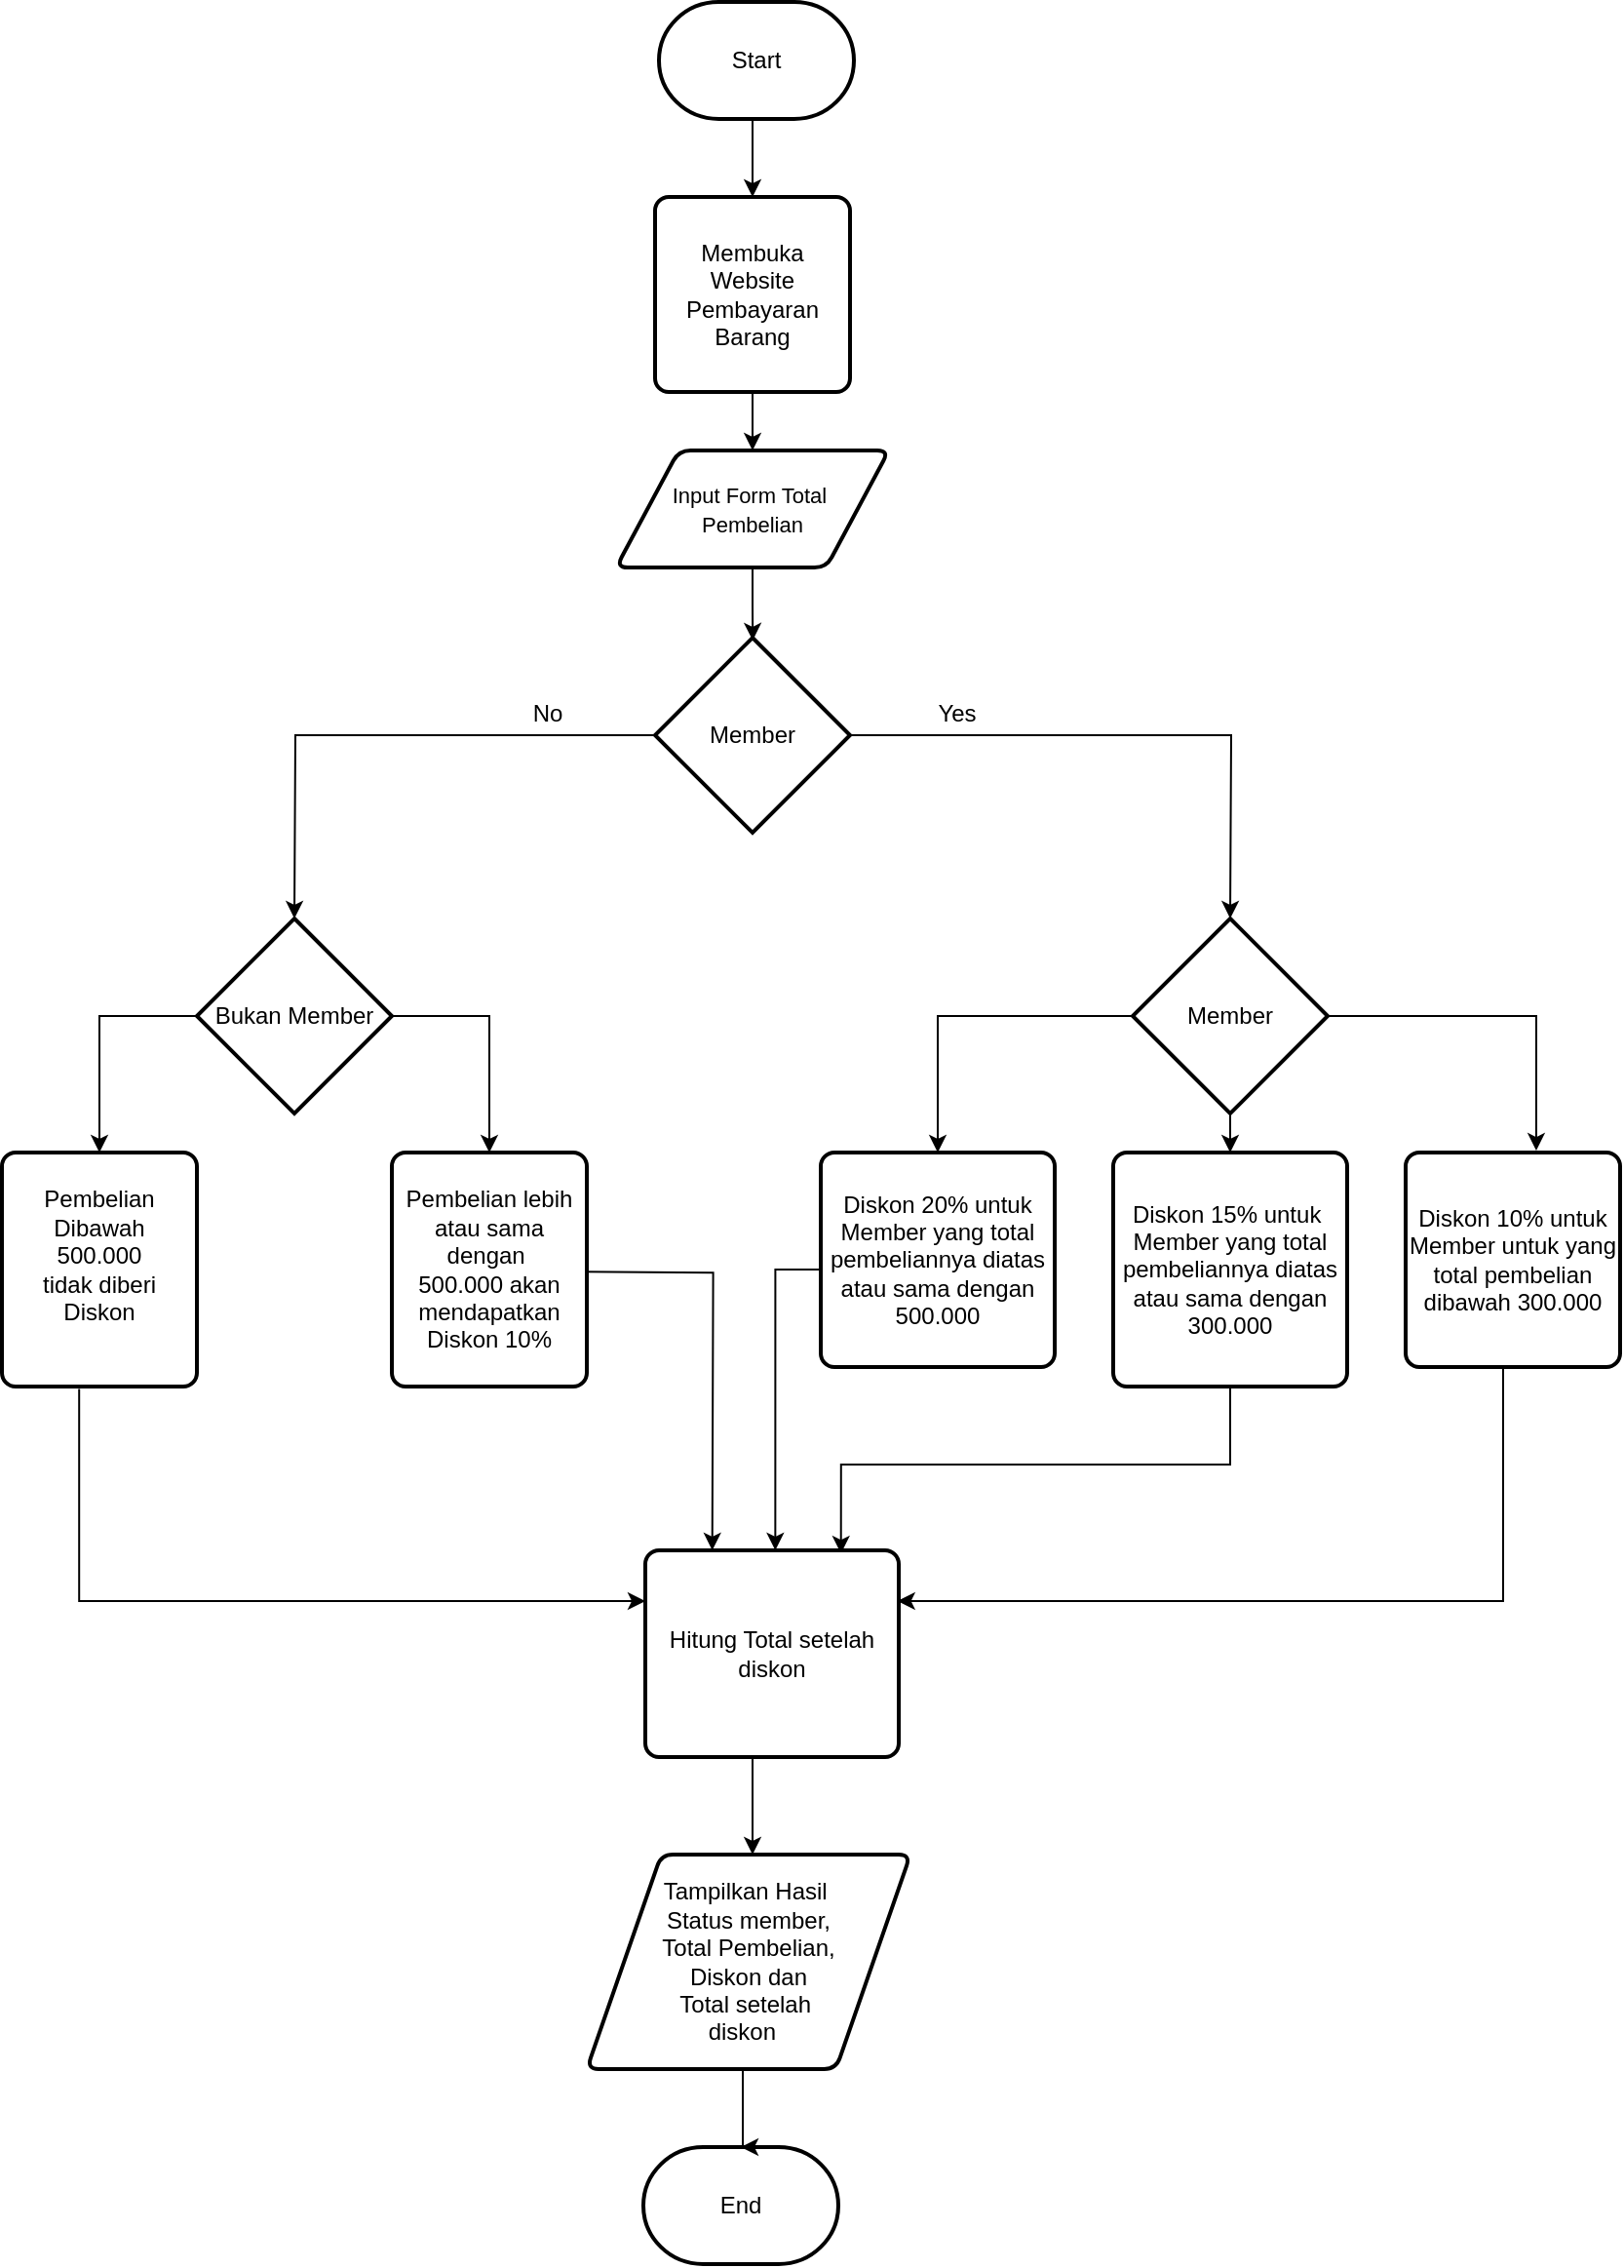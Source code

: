 <mxfile version="24.7.17">
  <diagram name="Page-1" id="60zx-sB342bqEOaIHIVE">
    <mxGraphModel dx="1035" dy="511" grid="1" gridSize="10" guides="1" tooltips="1" connect="1" arrows="1" fold="1" page="1" pageScale="1" pageWidth="850" pageHeight="1100" math="0" shadow="0">
      <root>
        <mxCell id="0" />
        <mxCell id="1" parent="0" />
        <mxCell id="Dv80UOPgcCg9nW7HVhS--22" style="edgeStyle=orthogonalEdgeStyle;rounded=0;orthogonalLoop=1;jettySize=auto;html=1;entryX=0.5;entryY=0;entryDx=0;entryDy=0;" parent="1" source="Dv80UOPgcCg9nW7HVhS--1" target="Dv80UOPgcCg9nW7HVhS--2" edge="1">
          <mxGeometry relative="1" as="geometry">
            <Array as="points">
              <mxPoint x="435" y="240" />
              <mxPoint x="435" y="240" />
            </Array>
          </mxGeometry>
        </mxCell>
        <mxCell id="Dv80UOPgcCg9nW7HVhS--1" value="Start" style="strokeWidth=2;html=1;shape=mxgraph.flowchart.terminator;whiteSpace=wrap;" parent="1" vertex="1">
          <mxGeometry x="387" y="170" width="100" height="60" as="geometry" />
        </mxCell>
        <mxCell id="Dv80UOPgcCg9nW7HVhS--24" style="edgeStyle=orthogonalEdgeStyle;rounded=0;orthogonalLoop=1;jettySize=auto;html=1;entryX=0.5;entryY=0;entryDx=0;entryDy=0;" parent="1" source="Dv80UOPgcCg9nW7HVhS--2" target="Dv80UOPgcCg9nW7HVhS--23" edge="1">
          <mxGeometry relative="1" as="geometry" />
        </mxCell>
        <mxCell id="Dv80UOPgcCg9nW7HVhS--2" value="Membuka Website Pembayaran Barang" style="rounded=1;whiteSpace=wrap;html=1;absoluteArcSize=1;arcSize=14;strokeWidth=2;" parent="1" vertex="1">
          <mxGeometry x="385" y="270" width="100" height="100" as="geometry" />
        </mxCell>
        <mxCell id="Dv80UOPgcCg9nW7HVhS--6" style="edgeStyle=orthogonalEdgeStyle;rounded=0;orthogonalLoop=1;jettySize=auto;html=1;" parent="1" source="Dv80UOPgcCg9nW7HVhS--5" edge="1">
          <mxGeometry relative="1" as="geometry">
            <mxPoint x="200" y="640" as="targetPoint" />
          </mxGeometry>
        </mxCell>
        <mxCell id="Dv80UOPgcCg9nW7HVhS--7" style="edgeStyle=orthogonalEdgeStyle;rounded=0;orthogonalLoop=1;jettySize=auto;html=1;" parent="1" source="Dv80UOPgcCg9nW7HVhS--5" edge="1">
          <mxGeometry relative="1" as="geometry">
            <mxPoint x="680" y="640" as="targetPoint" />
          </mxGeometry>
        </mxCell>
        <mxCell id="Dv80UOPgcCg9nW7HVhS--5" value="Member" style="strokeWidth=2;html=1;shape=mxgraph.flowchart.decision;whiteSpace=wrap;" parent="1" vertex="1">
          <mxGeometry x="385" y="496" width="100" height="100" as="geometry" />
        </mxCell>
        <mxCell id="Dv80UOPgcCg9nW7HVhS--8" value="No" style="text;html=1;align=center;verticalAlign=middle;whiteSpace=wrap;rounded=0;" parent="1" vertex="1">
          <mxGeometry x="300" y="520" width="60" height="30" as="geometry" />
        </mxCell>
        <mxCell id="Dv80UOPgcCg9nW7HVhS--9" value="Yes" style="text;html=1;align=center;verticalAlign=middle;whiteSpace=wrap;rounded=0;" parent="1" vertex="1">
          <mxGeometry x="510" y="520" width="60" height="30" as="geometry" />
        </mxCell>
        <mxCell id="Dv80UOPgcCg9nW7HVhS--27" style="edgeStyle=orthogonalEdgeStyle;rounded=0;orthogonalLoop=1;jettySize=auto;html=1;entryX=0.5;entryY=0;entryDx=0;entryDy=0;exitX=1;exitY=0.5;exitDx=0;exitDy=0;exitPerimeter=0;" parent="1" source="Dv80UOPgcCg9nW7HVhS--12" target="Dv80UOPgcCg9nW7HVhS--15" edge="1">
          <mxGeometry relative="1" as="geometry">
            <mxPoint x="320" y="750" as="targetPoint" />
            <Array as="points">
              <mxPoint x="300" y="690" />
            </Array>
          </mxGeometry>
        </mxCell>
        <mxCell id="Dv80UOPgcCg9nW7HVhS--29" style="edgeStyle=orthogonalEdgeStyle;rounded=0;orthogonalLoop=1;jettySize=auto;html=1;entryX=0.5;entryY=0;entryDx=0;entryDy=0;" parent="1" source="Dv80UOPgcCg9nW7HVhS--12" target="Dv80UOPgcCg9nW7HVhS--16" edge="1">
          <mxGeometry relative="1" as="geometry">
            <mxPoint x="90" y="750" as="targetPoint" />
            <Array as="points">
              <mxPoint x="100" y="690" />
            </Array>
          </mxGeometry>
        </mxCell>
        <mxCell id="Dv80UOPgcCg9nW7HVhS--12" value="Bukan Member&lt;div&gt;&lt;/div&gt;" style="strokeWidth=2;html=1;shape=mxgraph.flowchart.decision;whiteSpace=wrap;" parent="1" vertex="1">
          <mxGeometry x="150" y="640" width="100" height="100" as="geometry" />
        </mxCell>
        <mxCell id="Dv80UOPgcCg9nW7HVhS--30" style="edgeStyle=orthogonalEdgeStyle;rounded=0;orthogonalLoop=1;jettySize=auto;html=1;" parent="1" source="Dv80UOPgcCg9nW7HVhS--13" target="Dv80UOPgcCg9nW7HVhS--17" edge="1">
          <mxGeometry relative="1" as="geometry" />
        </mxCell>
        <mxCell id="Dv80UOPgcCg9nW7HVhS--31" style="edgeStyle=orthogonalEdgeStyle;rounded=0;orthogonalLoop=1;jettySize=auto;html=1;entryX=0.5;entryY=0;entryDx=0;entryDy=0;" parent="1" source="Dv80UOPgcCg9nW7HVhS--13" target="Dv80UOPgcCg9nW7HVhS--18" edge="1">
          <mxGeometry relative="1" as="geometry" />
        </mxCell>
        <mxCell id="Dv80UOPgcCg9nW7HVhS--13" value="Member&lt;div&gt;&lt;/div&gt;" style="strokeWidth=2;html=1;shape=mxgraph.flowchart.decision;whiteSpace=wrap;" parent="1" vertex="1">
          <mxGeometry x="630" y="640" width="100" height="100" as="geometry" />
        </mxCell>
        <mxCell id="Dv80UOPgcCg9nW7HVhS--36" style="edgeStyle=orthogonalEdgeStyle;rounded=0;orthogonalLoop=1;jettySize=auto;html=1;entryX=0.418;entryY=-0.01;entryDx=0;entryDy=0;entryPerimeter=0;" parent="1" edge="1">
          <mxGeometry relative="1" as="geometry">
            <mxPoint x="330" y="821.06" as="sourcePoint" />
            <mxPoint x="414.34" y="964" as="targetPoint" />
          </mxGeometry>
        </mxCell>
        <mxCell id="Dv80UOPgcCg9nW7HVhS--15" value="&lt;div&gt;&lt;div&gt;&lt;br&gt;&lt;/div&gt;&lt;div&gt;Pembelian lebih atau sama dengan&amp;nbsp;&lt;/div&gt;&lt;div&gt;500.000 akan mendapatkan&lt;/div&gt;&lt;/div&gt;Diskon 10%&lt;div&gt;&lt;br&gt;&lt;/div&gt;" style="rounded=1;whiteSpace=wrap;html=1;absoluteArcSize=1;arcSize=14;strokeWidth=2;" parent="1" vertex="1">
          <mxGeometry x="250" y="760" width="100" height="120" as="geometry" />
        </mxCell>
        <mxCell id="Dv80UOPgcCg9nW7HVhS--16" value="&lt;div&gt;&lt;div&gt;Pembelian Dibawah&lt;/div&gt;&lt;div&gt;500.000&lt;/div&gt;&lt;/div&gt;tidak diberi Diskon&lt;div&gt;&lt;br&gt;&lt;/div&gt;" style="rounded=1;whiteSpace=wrap;html=1;absoluteArcSize=1;arcSize=14;strokeWidth=2;" parent="1" vertex="1">
          <mxGeometry x="50" y="760" width="100" height="120" as="geometry" />
        </mxCell>
        <mxCell id="Dv80UOPgcCg9nW7HVhS--35" style="edgeStyle=orthogonalEdgeStyle;rounded=0;orthogonalLoop=1;jettySize=auto;html=1;entryX=0.536;entryY=0.023;entryDx=0;entryDy=0;exitX=0.017;exitY=0.636;exitDx=0;exitDy=0;exitPerimeter=0;entryPerimeter=0;" parent="1" source="Dv80UOPgcCg9nW7HVhS--17" edge="1">
          <mxGeometry relative="1" as="geometry">
            <mxPoint x="470" y="792.54" as="sourcePoint" />
            <mxPoint x="446.68" y="963.998" as="targetPoint" />
            <Array as="points">
              <mxPoint x="472" y="820" />
              <mxPoint x="447" y="820" />
            </Array>
          </mxGeometry>
        </mxCell>
        <mxCell id="Dv80UOPgcCg9nW7HVhS--17" value="Diskon 20% untuk&lt;div&gt;Member yang total pembeliannya diatas atau sama dengan&lt;/div&gt;&lt;div&gt;500.000&lt;/div&gt;" style="rounded=1;whiteSpace=wrap;html=1;absoluteArcSize=1;arcSize=14;strokeWidth=2;" parent="1" vertex="1">
          <mxGeometry x="470" y="760" width="120" height="110" as="geometry" />
        </mxCell>
        <mxCell id="Dv80UOPgcCg9nW7HVhS--37" style="edgeStyle=orthogonalEdgeStyle;rounded=0;orthogonalLoop=1;jettySize=auto;html=1;entryX=0.772;entryY=0.015;entryDx=0;entryDy=0;entryPerimeter=0;" parent="1" target="Cr5ktjy7PEMYLMwE5N1J-3" edge="1">
          <mxGeometry relative="1" as="geometry">
            <mxPoint x="680" y="860" as="sourcePoint" />
            <mxPoint x="480" y="960" as="targetPoint" />
            <Array as="points">
              <mxPoint x="680" y="920" />
              <mxPoint x="480" y="920" />
            </Array>
          </mxGeometry>
        </mxCell>
        <mxCell id="Dv80UOPgcCg9nW7HVhS--18" value="Diskon 15% untuk&amp;nbsp;&lt;div&gt;Member&amp;nbsp;&lt;span style=&quot;background-color: initial;&quot;&gt;yang total pembeliannya diatas atau sama dengan&lt;/span&gt;&lt;/div&gt;&lt;div&gt;300.000&lt;/div&gt;" style="rounded=1;whiteSpace=wrap;html=1;absoluteArcSize=1;arcSize=14;strokeWidth=2;" parent="1" vertex="1">
          <mxGeometry x="620" y="760" width="120" height="120" as="geometry" />
        </mxCell>
        <mxCell id="Dv80UOPgcCg9nW7HVhS--19" value="Diskon 10% untuk&lt;div&gt;Member untuk&amp;nbsp;&lt;span style=&quot;background-color: initial;&quot;&gt;yang total pembelian dibawah 300.000&lt;/span&gt;&lt;/div&gt;" style="rounded=1;whiteSpace=wrap;html=1;absoluteArcSize=1;arcSize=14;strokeWidth=2;" parent="1" vertex="1">
          <mxGeometry x="770" y="760" width="110" height="110" as="geometry" />
        </mxCell>
        <mxCell id="Dv80UOPgcCg9nW7HVhS--44" style="edgeStyle=orthogonalEdgeStyle;rounded=0;orthogonalLoop=1;jettySize=auto;html=1;" parent="1" edge="1">
          <mxGeometry relative="1" as="geometry">
            <Array as="points">
              <mxPoint x="435" y="1060" />
              <mxPoint x="435" y="1060" />
            </Array>
            <mxPoint x="435" y="1070" as="sourcePoint" />
            <mxPoint x="435" y="1120" as="targetPoint" />
          </mxGeometry>
        </mxCell>
        <mxCell id="Dv80UOPgcCg9nW7HVhS--23" value="&lt;span style=&quot;font-size: 11px;&quot;&gt;Input Form Total&amp;nbsp;&lt;/span&gt;&lt;div&gt;&lt;span style=&quot;font-size: 11px;&quot;&gt;Pembelian&lt;/span&gt;&lt;/div&gt;" style="shape=parallelogram;html=1;strokeWidth=2;perimeter=parallelogramPerimeter;whiteSpace=wrap;rounded=1;arcSize=12;size=0.23;" parent="1" vertex="1">
          <mxGeometry x="365" y="400" width="140" height="60" as="geometry" />
        </mxCell>
        <mxCell id="Dv80UOPgcCg9nW7HVhS--25" style="edgeStyle=orthogonalEdgeStyle;rounded=0;orthogonalLoop=1;jettySize=auto;html=1;entryX=0.501;entryY=0.014;entryDx=0;entryDy=0;entryPerimeter=0;" parent="1" source="Dv80UOPgcCg9nW7HVhS--23" target="Dv80UOPgcCg9nW7HVhS--5" edge="1">
          <mxGeometry relative="1" as="geometry" />
        </mxCell>
        <mxCell id="Dv80UOPgcCg9nW7HVhS--32" style="edgeStyle=orthogonalEdgeStyle;rounded=0;orthogonalLoop=1;jettySize=auto;html=1;entryX=0.609;entryY=-0.009;entryDx=0;entryDy=0;entryPerimeter=0;" parent="1" source="Dv80UOPgcCg9nW7HVhS--13" target="Dv80UOPgcCg9nW7HVhS--19" edge="1">
          <mxGeometry relative="1" as="geometry" />
        </mxCell>
        <mxCell id="Dv80UOPgcCg9nW7HVhS--38" style="edgeStyle=orthogonalEdgeStyle;rounded=0;orthogonalLoop=1;jettySize=auto;html=1;" parent="1" source="Dv80UOPgcCg9nW7HVhS--19" edge="1">
          <mxGeometry relative="1" as="geometry">
            <Array as="points">
              <mxPoint x="820" y="990" />
            </Array>
            <mxPoint x="509.336" y="990" as="targetPoint" />
          </mxGeometry>
        </mxCell>
        <mxCell id="Dv80UOPgcCg9nW7HVhS--40" style="edgeStyle=orthogonalEdgeStyle;rounded=0;orthogonalLoop=1;jettySize=auto;html=1;exitX=0.396;exitY=1.01;exitDx=0;exitDy=0;exitPerimeter=0;" parent="1" source="Dv80UOPgcCg9nW7HVhS--16" edge="1">
          <mxGeometry relative="1" as="geometry">
            <Array as="points">
              <mxPoint x="90" y="990" />
            </Array>
            <mxPoint x="90.01" y="890" as="sourcePoint" />
            <mxPoint x="380.001" y="990" as="targetPoint" />
          </mxGeometry>
        </mxCell>
        <mxCell id="Cr5ktjy7PEMYLMwE5N1J-3" value="Hitung Total setelah diskon" style="rounded=1;whiteSpace=wrap;html=1;absoluteArcSize=1;arcSize=14;strokeWidth=2;" vertex="1" parent="1">
          <mxGeometry x="380" y="964" width="130" height="106" as="geometry" />
        </mxCell>
        <mxCell id="Cr5ktjy7PEMYLMwE5N1J-10" value="Tampilkan Hasil&amp;nbsp;&lt;div&gt;Status member,&lt;/div&gt;&lt;div&gt;Total Pembelian,&lt;/div&gt;&lt;div&gt;Diskon dan&lt;/div&gt;&lt;div&gt;Total setelah&amp;nbsp;&lt;/div&gt;&lt;div&gt;diskon&amp;nbsp;&amp;nbsp;&lt;/div&gt;" style="shape=parallelogram;html=1;strokeWidth=2;perimeter=parallelogramPerimeter;whiteSpace=wrap;rounded=1;arcSize=12;size=0.23;" vertex="1" parent="1">
          <mxGeometry x="350" y="1120" width="166" height="110" as="geometry" />
        </mxCell>
        <mxCell id="Cr5ktjy7PEMYLMwE5N1J-11" value="End" style="strokeWidth=2;html=1;shape=mxgraph.flowchart.terminator;whiteSpace=wrap;" vertex="1" parent="1">
          <mxGeometry x="379" y="1270" width="100" height="60" as="geometry" />
        </mxCell>
        <mxCell id="Cr5ktjy7PEMYLMwE5N1J-13" style="edgeStyle=orthogonalEdgeStyle;rounded=0;orthogonalLoop=1;jettySize=auto;html=1;entryX=0.5;entryY=0;entryDx=0;entryDy=0;entryPerimeter=0;" edge="1" parent="1" source="Cr5ktjy7PEMYLMwE5N1J-10" target="Cr5ktjy7PEMYLMwE5N1J-11">
          <mxGeometry relative="1" as="geometry">
            <Array as="points">
              <mxPoint x="430" y="1270" />
            </Array>
          </mxGeometry>
        </mxCell>
      </root>
    </mxGraphModel>
  </diagram>
</mxfile>

